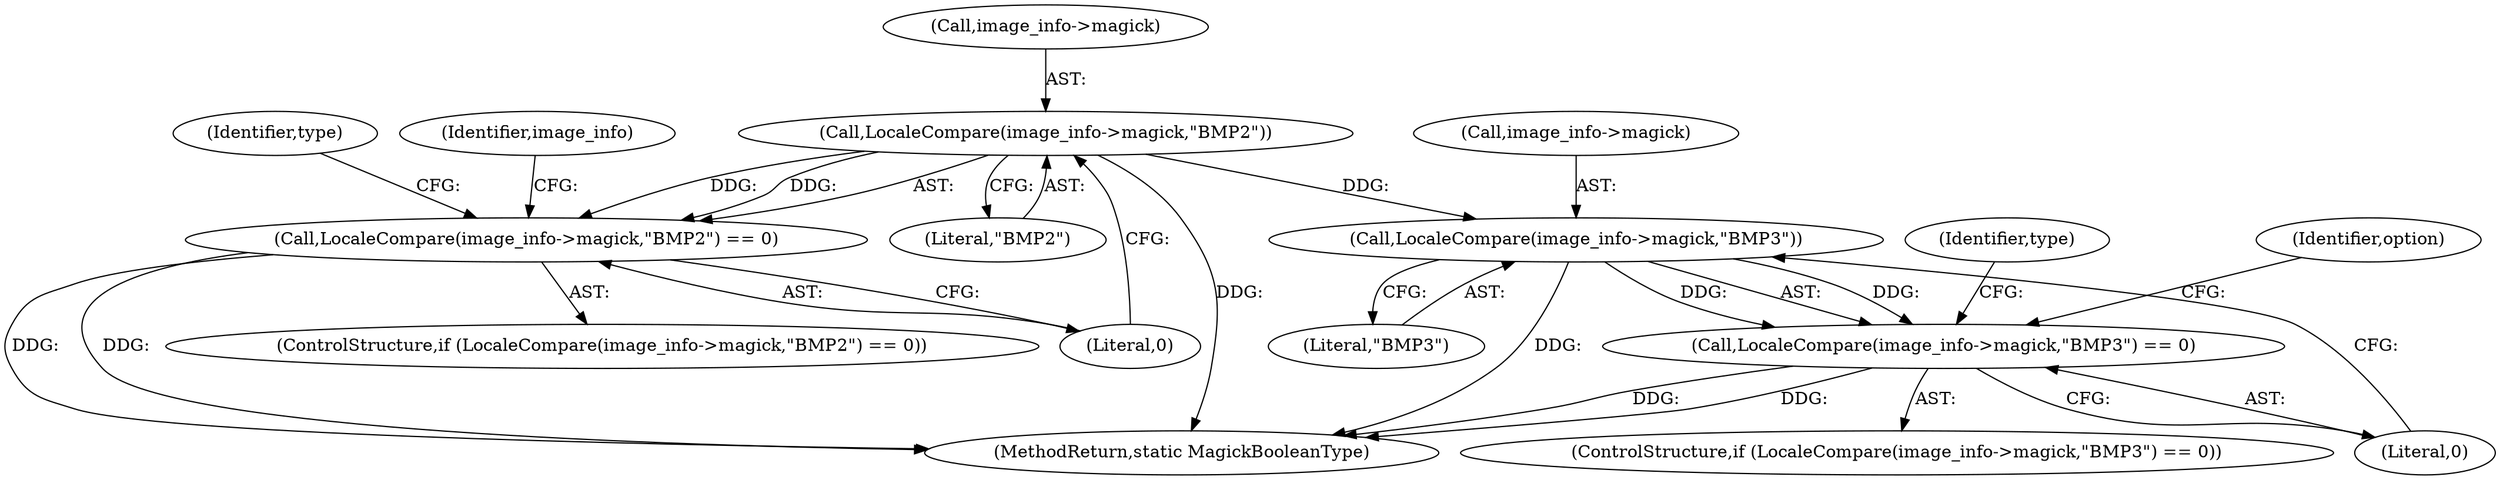 digraph "0_ImageMagick_4cc6ec8a4197d4c008577127736bf7985d632323@pointer" {
"1000215" [label="(Call,LocaleCompare(image_info->magick,\"BMP2\"))"];
"1000214" [label="(Call,LocaleCompare(image_info->magick,\"BMP2\") == 0)"];
"1000227" [label="(Call,LocaleCompare(image_info->magick,\"BMP3\"))"];
"1000226" [label="(Call,LocaleCompare(image_info->magick,\"BMP3\") == 0)"];
"1000214" [label="(Call,LocaleCompare(image_info->magick,\"BMP2\") == 0)"];
"1000219" [label="(Literal,\"BMP2\")"];
"1002573" [label="(MethodReturn,static MagickBooleanType)"];
"1000220" [label="(Literal,0)"];
"1000226" [label="(Call,LocaleCompare(image_info->magick,\"BMP3\") == 0)"];
"1000231" [label="(Literal,\"BMP3\")"];
"1000225" [label="(ControlStructure,if (LocaleCompare(image_info->magick,\"BMP3\") == 0))"];
"1000237" [label="(Identifier,option)"];
"1000213" [label="(ControlStructure,if (LocaleCompare(image_info->magick,\"BMP2\") == 0))"];
"1000215" [label="(Call,LocaleCompare(image_info->magick,\"BMP2\"))"];
"1000232" [label="(Literal,0)"];
"1000234" [label="(Identifier,type)"];
"1000222" [label="(Identifier,type)"];
"1000228" [label="(Call,image_info->magick)"];
"1000227" [label="(Call,LocaleCompare(image_info->magick,\"BMP3\"))"];
"1000216" [label="(Call,image_info->magick)"];
"1000229" [label="(Identifier,image_info)"];
"1000215" -> "1000214"  [label="AST: "];
"1000215" -> "1000219"  [label="CFG: "];
"1000216" -> "1000215"  [label="AST: "];
"1000219" -> "1000215"  [label="AST: "];
"1000220" -> "1000215"  [label="CFG: "];
"1000215" -> "1002573"  [label="DDG: "];
"1000215" -> "1000214"  [label="DDG: "];
"1000215" -> "1000214"  [label="DDG: "];
"1000215" -> "1000227"  [label="DDG: "];
"1000214" -> "1000213"  [label="AST: "];
"1000214" -> "1000220"  [label="CFG: "];
"1000220" -> "1000214"  [label="AST: "];
"1000222" -> "1000214"  [label="CFG: "];
"1000229" -> "1000214"  [label="CFG: "];
"1000214" -> "1002573"  [label="DDG: "];
"1000214" -> "1002573"  [label="DDG: "];
"1000227" -> "1000226"  [label="AST: "];
"1000227" -> "1000231"  [label="CFG: "];
"1000228" -> "1000227"  [label="AST: "];
"1000231" -> "1000227"  [label="AST: "];
"1000232" -> "1000227"  [label="CFG: "];
"1000227" -> "1002573"  [label="DDG: "];
"1000227" -> "1000226"  [label="DDG: "];
"1000227" -> "1000226"  [label="DDG: "];
"1000226" -> "1000225"  [label="AST: "];
"1000226" -> "1000232"  [label="CFG: "];
"1000232" -> "1000226"  [label="AST: "];
"1000234" -> "1000226"  [label="CFG: "];
"1000237" -> "1000226"  [label="CFG: "];
"1000226" -> "1002573"  [label="DDG: "];
"1000226" -> "1002573"  [label="DDG: "];
}
